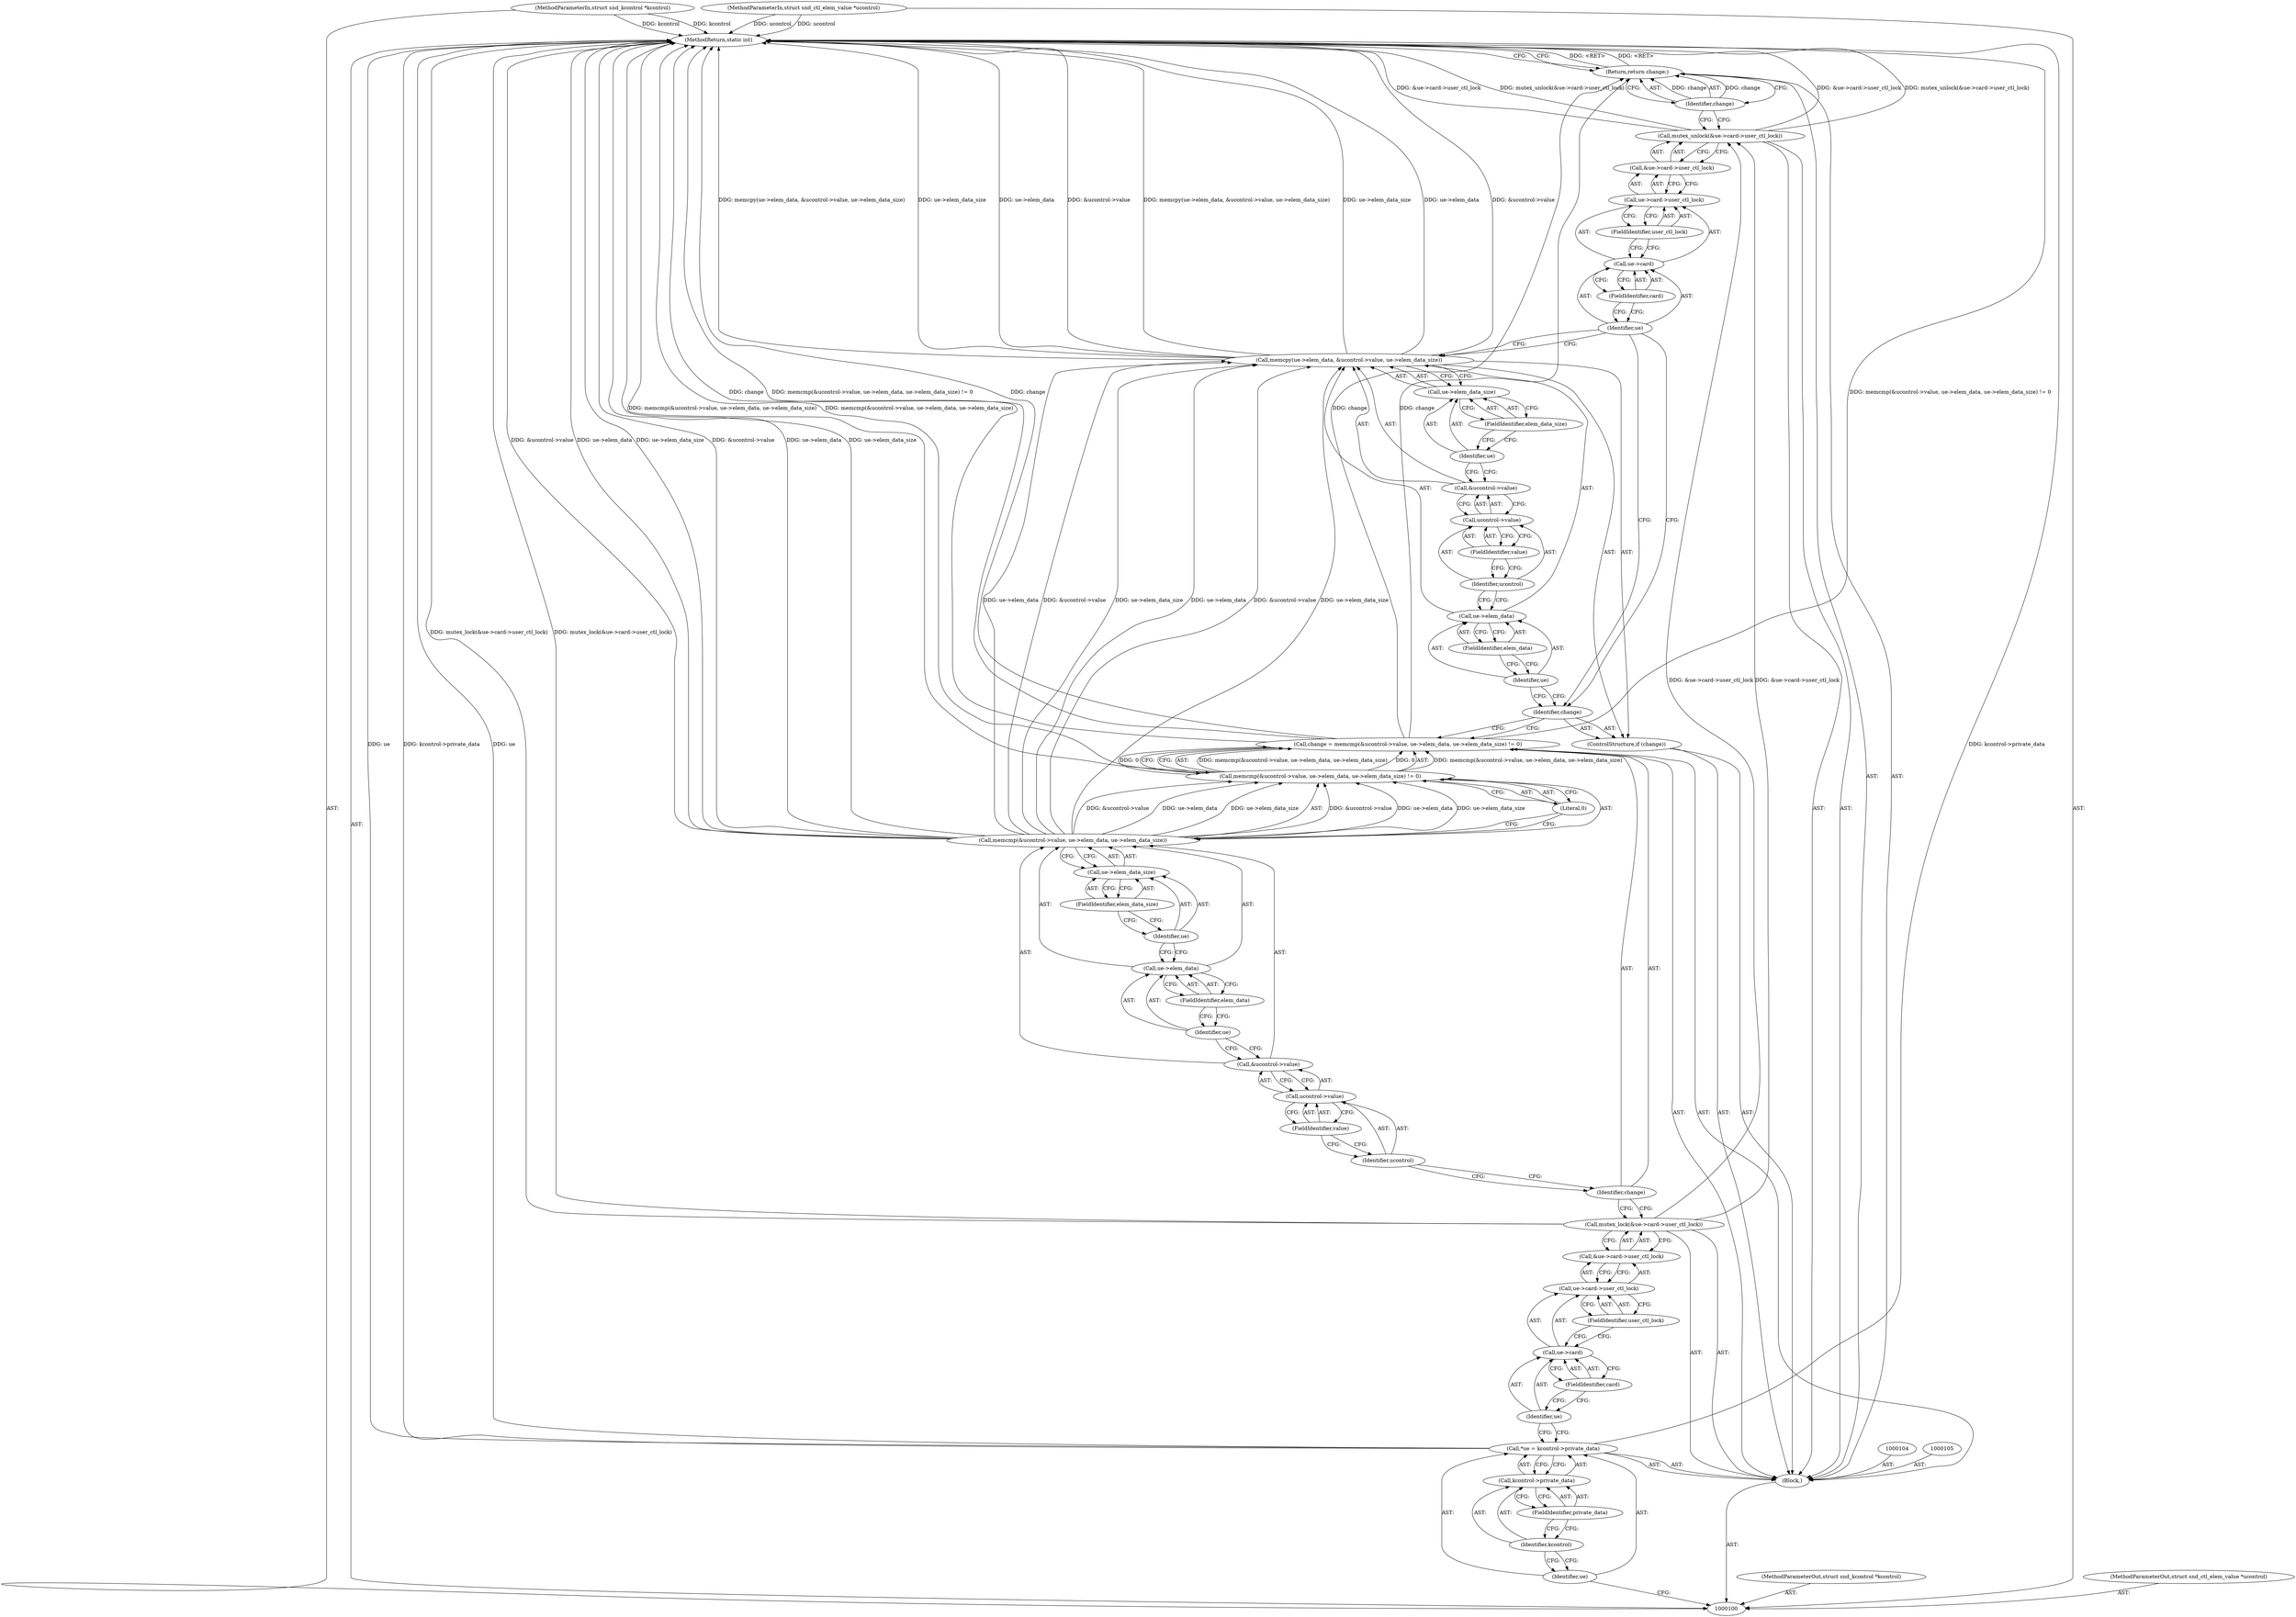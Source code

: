 digraph "0_linux_07f4d9d74a04aa7c72c5dae0ef97565f28f17b92_1" {
"1000155" [label="(MethodReturn,static int)"];
"1000101" [label="(MethodParameterIn,struct snd_kcontrol *kcontrol)"];
"1000202" [label="(MethodParameterOut,struct snd_kcontrol *kcontrol)"];
"1000136" [label="(Call,ue->elem_data)"];
"1000137" [label="(Identifier,ue)"];
"1000138" [label="(FieldIdentifier,elem_data)"];
"1000139" [label="(Call,&ucontrol->value)"];
"1000140" [label="(Call,ucontrol->value)"];
"1000141" [label="(Identifier,ucontrol)"];
"1000135" [label="(Call,memcpy(ue->elem_data, &ucontrol->value, ue->elem_data_size))"];
"1000142" [label="(FieldIdentifier,value)"];
"1000143" [label="(Call,ue->elem_data_size)"];
"1000144" [label="(Identifier,ue)"];
"1000145" [label="(FieldIdentifier,elem_data_size)"];
"1000146" [label="(Call,mutex_unlock(&ue->card->user_ctl_lock))"];
"1000147" [label="(Call,&ue->card->user_ctl_lock)"];
"1000148" [label="(Call,ue->card->user_ctl_lock)"];
"1000149" [label="(Call,ue->card)"];
"1000150" [label="(Identifier,ue)"];
"1000151" [label="(FieldIdentifier,card)"];
"1000152" [label="(FieldIdentifier,user_ctl_lock)"];
"1000153" [label="(Return,return change;)"];
"1000154" [label="(Identifier,change)"];
"1000102" [label="(MethodParameterIn,struct snd_ctl_elem_value *ucontrol)"];
"1000203" [label="(MethodParameterOut,struct snd_ctl_elem_value *ucontrol)"];
"1000103" [label="(Block,)"];
"1000106" [label="(Call,*ue = kcontrol->private_data)"];
"1000107" [label="(Identifier,ue)"];
"1000108" [label="(Call,kcontrol->private_data)"];
"1000109" [label="(Identifier,kcontrol)"];
"1000110" [label="(FieldIdentifier,private_data)"];
"1000111" [label="(Call,mutex_lock(&ue->card->user_ctl_lock))"];
"1000112" [label="(Call,&ue->card->user_ctl_lock)"];
"1000113" [label="(Call,ue->card->user_ctl_lock)"];
"1000114" [label="(Call,ue->card)"];
"1000115" [label="(Identifier,ue)"];
"1000116" [label="(FieldIdentifier,card)"];
"1000117" [label="(FieldIdentifier,user_ctl_lock)"];
"1000120" [label="(Call,memcmp(&ucontrol->value, ue->elem_data, ue->elem_data_size) != 0)"];
"1000121" [label="(Call,memcmp(&ucontrol->value, ue->elem_data, ue->elem_data_size))"];
"1000122" [label="(Call,&ucontrol->value)"];
"1000123" [label="(Call,ucontrol->value)"];
"1000124" [label="(Identifier,ucontrol)"];
"1000118" [label="(Call,change = memcmp(&ucontrol->value, ue->elem_data, ue->elem_data_size) != 0)"];
"1000119" [label="(Identifier,change)"];
"1000125" [label="(FieldIdentifier,value)"];
"1000126" [label="(Call,ue->elem_data)"];
"1000127" [label="(Identifier,ue)"];
"1000128" [label="(FieldIdentifier,elem_data)"];
"1000129" [label="(Call,ue->elem_data_size)"];
"1000130" [label="(Identifier,ue)"];
"1000131" [label="(FieldIdentifier,elem_data_size)"];
"1000132" [label="(Literal,0)"];
"1000133" [label="(ControlStructure,if (change))"];
"1000134" [label="(Identifier,change)"];
"1000155" -> "1000100"  [label="AST: "];
"1000155" -> "1000153"  [label="CFG: "];
"1000153" -> "1000155"  [label="DDG: <RET>"];
"1000121" -> "1000155"  [label="DDG: ue->elem_data"];
"1000121" -> "1000155"  [label="DDG: ue->elem_data_size"];
"1000121" -> "1000155"  [label="DDG: &ucontrol->value"];
"1000106" -> "1000155"  [label="DDG: kcontrol->private_data"];
"1000106" -> "1000155"  [label="DDG: ue"];
"1000135" -> "1000155"  [label="DDG: &ucontrol->value"];
"1000135" -> "1000155"  [label="DDG: memcpy(ue->elem_data, &ucontrol->value, ue->elem_data_size)"];
"1000135" -> "1000155"  [label="DDG: ue->elem_data_size"];
"1000135" -> "1000155"  [label="DDG: ue->elem_data"];
"1000120" -> "1000155"  [label="DDG: memcmp(&ucontrol->value, ue->elem_data, ue->elem_data_size)"];
"1000102" -> "1000155"  [label="DDG: ucontrol"];
"1000118" -> "1000155"  [label="DDG: change"];
"1000118" -> "1000155"  [label="DDG: memcmp(&ucontrol->value, ue->elem_data, ue->elem_data_size) != 0"];
"1000146" -> "1000155"  [label="DDG: mutex_unlock(&ue->card->user_ctl_lock)"];
"1000146" -> "1000155"  [label="DDG: &ue->card->user_ctl_lock"];
"1000101" -> "1000155"  [label="DDG: kcontrol"];
"1000111" -> "1000155"  [label="DDG: mutex_lock(&ue->card->user_ctl_lock)"];
"1000101" -> "1000100"  [label="AST: "];
"1000101" -> "1000155"  [label="DDG: kcontrol"];
"1000202" -> "1000100"  [label="AST: "];
"1000136" -> "1000135"  [label="AST: "];
"1000136" -> "1000138"  [label="CFG: "];
"1000137" -> "1000136"  [label="AST: "];
"1000138" -> "1000136"  [label="AST: "];
"1000141" -> "1000136"  [label="CFG: "];
"1000137" -> "1000136"  [label="AST: "];
"1000137" -> "1000134"  [label="CFG: "];
"1000138" -> "1000137"  [label="CFG: "];
"1000138" -> "1000136"  [label="AST: "];
"1000138" -> "1000137"  [label="CFG: "];
"1000136" -> "1000138"  [label="CFG: "];
"1000139" -> "1000135"  [label="AST: "];
"1000139" -> "1000140"  [label="CFG: "];
"1000140" -> "1000139"  [label="AST: "];
"1000144" -> "1000139"  [label="CFG: "];
"1000140" -> "1000139"  [label="AST: "];
"1000140" -> "1000142"  [label="CFG: "];
"1000141" -> "1000140"  [label="AST: "];
"1000142" -> "1000140"  [label="AST: "];
"1000139" -> "1000140"  [label="CFG: "];
"1000141" -> "1000140"  [label="AST: "];
"1000141" -> "1000136"  [label="CFG: "];
"1000142" -> "1000141"  [label="CFG: "];
"1000135" -> "1000133"  [label="AST: "];
"1000135" -> "1000143"  [label="CFG: "];
"1000136" -> "1000135"  [label="AST: "];
"1000139" -> "1000135"  [label="AST: "];
"1000143" -> "1000135"  [label="AST: "];
"1000150" -> "1000135"  [label="CFG: "];
"1000135" -> "1000155"  [label="DDG: &ucontrol->value"];
"1000135" -> "1000155"  [label="DDG: memcpy(ue->elem_data, &ucontrol->value, ue->elem_data_size)"];
"1000135" -> "1000155"  [label="DDG: ue->elem_data_size"];
"1000135" -> "1000155"  [label="DDG: ue->elem_data"];
"1000121" -> "1000135"  [label="DDG: ue->elem_data"];
"1000121" -> "1000135"  [label="DDG: &ucontrol->value"];
"1000121" -> "1000135"  [label="DDG: ue->elem_data_size"];
"1000142" -> "1000140"  [label="AST: "];
"1000142" -> "1000141"  [label="CFG: "];
"1000140" -> "1000142"  [label="CFG: "];
"1000143" -> "1000135"  [label="AST: "];
"1000143" -> "1000145"  [label="CFG: "];
"1000144" -> "1000143"  [label="AST: "];
"1000145" -> "1000143"  [label="AST: "];
"1000135" -> "1000143"  [label="CFG: "];
"1000144" -> "1000143"  [label="AST: "];
"1000144" -> "1000139"  [label="CFG: "];
"1000145" -> "1000144"  [label="CFG: "];
"1000145" -> "1000143"  [label="AST: "];
"1000145" -> "1000144"  [label="CFG: "];
"1000143" -> "1000145"  [label="CFG: "];
"1000146" -> "1000103"  [label="AST: "];
"1000146" -> "1000147"  [label="CFG: "];
"1000147" -> "1000146"  [label="AST: "];
"1000154" -> "1000146"  [label="CFG: "];
"1000146" -> "1000155"  [label="DDG: mutex_unlock(&ue->card->user_ctl_lock)"];
"1000146" -> "1000155"  [label="DDG: &ue->card->user_ctl_lock"];
"1000111" -> "1000146"  [label="DDG: &ue->card->user_ctl_lock"];
"1000147" -> "1000146"  [label="AST: "];
"1000147" -> "1000148"  [label="CFG: "];
"1000148" -> "1000147"  [label="AST: "];
"1000146" -> "1000147"  [label="CFG: "];
"1000148" -> "1000147"  [label="AST: "];
"1000148" -> "1000152"  [label="CFG: "];
"1000149" -> "1000148"  [label="AST: "];
"1000152" -> "1000148"  [label="AST: "];
"1000147" -> "1000148"  [label="CFG: "];
"1000149" -> "1000148"  [label="AST: "];
"1000149" -> "1000151"  [label="CFG: "];
"1000150" -> "1000149"  [label="AST: "];
"1000151" -> "1000149"  [label="AST: "];
"1000152" -> "1000149"  [label="CFG: "];
"1000150" -> "1000149"  [label="AST: "];
"1000150" -> "1000135"  [label="CFG: "];
"1000150" -> "1000134"  [label="CFG: "];
"1000151" -> "1000150"  [label="CFG: "];
"1000151" -> "1000149"  [label="AST: "];
"1000151" -> "1000150"  [label="CFG: "];
"1000149" -> "1000151"  [label="CFG: "];
"1000152" -> "1000148"  [label="AST: "];
"1000152" -> "1000149"  [label="CFG: "];
"1000148" -> "1000152"  [label="CFG: "];
"1000153" -> "1000103"  [label="AST: "];
"1000153" -> "1000154"  [label="CFG: "];
"1000154" -> "1000153"  [label="AST: "];
"1000155" -> "1000153"  [label="CFG: "];
"1000153" -> "1000155"  [label="DDG: <RET>"];
"1000154" -> "1000153"  [label="DDG: change"];
"1000118" -> "1000153"  [label="DDG: change"];
"1000154" -> "1000153"  [label="AST: "];
"1000154" -> "1000146"  [label="CFG: "];
"1000153" -> "1000154"  [label="CFG: "];
"1000154" -> "1000153"  [label="DDG: change"];
"1000102" -> "1000100"  [label="AST: "];
"1000102" -> "1000155"  [label="DDG: ucontrol"];
"1000203" -> "1000100"  [label="AST: "];
"1000103" -> "1000100"  [label="AST: "];
"1000104" -> "1000103"  [label="AST: "];
"1000105" -> "1000103"  [label="AST: "];
"1000106" -> "1000103"  [label="AST: "];
"1000111" -> "1000103"  [label="AST: "];
"1000118" -> "1000103"  [label="AST: "];
"1000133" -> "1000103"  [label="AST: "];
"1000146" -> "1000103"  [label="AST: "];
"1000153" -> "1000103"  [label="AST: "];
"1000106" -> "1000103"  [label="AST: "];
"1000106" -> "1000108"  [label="CFG: "];
"1000107" -> "1000106"  [label="AST: "];
"1000108" -> "1000106"  [label="AST: "];
"1000115" -> "1000106"  [label="CFG: "];
"1000106" -> "1000155"  [label="DDG: kcontrol->private_data"];
"1000106" -> "1000155"  [label="DDG: ue"];
"1000107" -> "1000106"  [label="AST: "];
"1000107" -> "1000100"  [label="CFG: "];
"1000109" -> "1000107"  [label="CFG: "];
"1000108" -> "1000106"  [label="AST: "];
"1000108" -> "1000110"  [label="CFG: "];
"1000109" -> "1000108"  [label="AST: "];
"1000110" -> "1000108"  [label="AST: "];
"1000106" -> "1000108"  [label="CFG: "];
"1000109" -> "1000108"  [label="AST: "];
"1000109" -> "1000107"  [label="CFG: "];
"1000110" -> "1000109"  [label="CFG: "];
"1000110" -> "1000108"  [label="AST: "];
"1000110" -> "1000109"  [label="CFG: "];
"1000108" -> "1000110"  [label="CFG: "];
"1000111" -> "1000103"  [label="AST: "];
"1000111" -> "1000112"  [label="CFG: "];
"1000112" -> "1000111"  [label="AST: "];
"1000119" -> "1000111"  [label="CFG: "];
"1000111" -> "1000155"  [label="DDG: mutex_lock(&ue->card->user_ctl_lock)"];
"1000111" -> "1000146"  [label="DDG: &ue->card->user_ctl_lock"];
"1000112" -> "1000111"  [label="AST: "];
"1000112" -> "1000113"  [label="CFG: "];
"1000113" -> "1000112"  [label="AST: "];
"1000111" -> "1000112"  [label="CFG: "];
"1000113" -> "1000112"  [label="AST: "];
"1000113" -> "1000117"  [label="CFG: "];
"1000114" -> "1000113"  [label="AST: "];
"1000117" -> "1000113"  [label="AST: "];
"1000112" -> "1000113"  [label="CFG: "];
"1000114" -> "1000113"  [label="AST: "];
"1000114" -> "1000116"  [label="CFG: "];
"1000115" -> "1000114"  [label="AST: "];
"1000116" -> "1000114"  [label="AST: "];
"1000117" -> "1000114"  [label="CFG: "];
"1000115" -> "1000114"  [label="AST: "];
"1000115" -> "1000106"  [label="CFG: "];
"1000116" -> "1000115"  [label="CFG: "];
"1000116" -> "1000114"  [label="AST: "];
"1000116" -> "1000115"  [label="CFG: "];
"1000114" -> "1000116"  [label="CFG: "];
"1000117" -> "1000113"  [label="AST: "];
"1000117" -> "1000114"  [label="CFG: "];
"1000113" -> "1000117"  [label="CFG: "];
"1000120" -> "1000118"  [label="AST: "];
"1000120" -> "1000132"  [label="CFG: "];
"1000121" -> "1000120"  [label="AST: "];
"1000132" -> "1000120"  [label="AST: "];
"1000118" -> "1000120"  [label="CFG: "];
"1000120" -> "1000155"  [label="DDG: memcmp(&ucontrol->value, ue->elem_data, ue->elem_data_size)"];
"1000120" -> "1000118"  [label="DDG: memcmp(&ucontrol->value, ue->elem_data, ue->elem_data_size)"];
"1000120" -> "1000118"  [label="DDG: 0"];
"1000121" -> "1000120"  [label="DDG: &ucontrol->value"];
"1000121" -> "1000120"  [label="DDG: ue->elem_data"];
"1000121" -> "1000120"  [label="DDG: ue->elem_data_size"];
"1000121" -> "1000120"  [label="AST: "];
"1000121" -> "1000129"  [label="CFG: "];
"1000122" -> "1000121"  [label="AST: "];
"1000126" -> "1000121"  [label="AST: "];
"1000129" -> "1000121"  [label="AST: "];
"1000132" -> "1000121"  [label="CFG: "];
"1000121" -> "1000155"  [label="DDG: ue->elem_data"];
"1000121" -> "1000155"  [label="DDG: ue->elem_data_size"];
"1000121" -> "1000155"  [label="DDG: &ucontrol->value"];
"1000121" -> "1000120"  [label="DDG: &ucontrol->value"];
"1000121" -> "1000120"  [label="DDG: ue->elem_data"];
"1000121" -> "1000120"  [label="DDG: ue->elem_data_size"];
"1000121" -> "1000135"  [label="DDG: ue->elem_data"];
"1000121" -> "1000135"  [label="DDG: &ucontrol->value"];
"1000121" -> "1000135"  [label="DDG: ue->elem_data_size"];
"1000122" -> "1000121"  [label="AST: "];
"1000122" -> "1000123"  [label="CFG: "];
"1000123" -> "1000122"  [label="AST: "];
"1000127" -> "1000122"  [label="CFG: "];
"1000123" -> "1000122"  [label="AST: "];
"1000123" -> "1000125"  [label="CFG: "];
"1000124" -> "1000123"  [label="AST: "];
"1000125" -> "1000123"  [label="AST: "];
"1000122" -> "1000123"  [label="CFG: "];
"1000124" -> "1000123"  [label="AST: "];
"1000124" -> "1000119"  [label="CFG: "];
"1000125" -> "1000124"  [label="CFG: "];
"1000118" -> "1000103"  [label="AST: "];
"1000118" -> "1000120"  [label="CFG: "];
"1000119" -> "1000118"  [label="AST: "];
"1000120" -> "1000118"  [label="AST: "];
"1000134" -> "1000118"  [label="CFG: "];
"1000118" -> "1000155"  [label="DDG: change"];
"1000118" -> "1000155"  [label="DDG: memcmp(&ucontrol->value, ue->elem_data, ue->elem_data_size) != 0"];
"1000120" -> "1000118"  [label="DDG: memcmp(&ucontrol->value, ue->elem_data, ue->elem_data_size)"];
"1000120" -> "1000118"  [label="DDG: 0"];
"1000118" -> "1000153"  [label="DDG: change"];
"1000119" -> "1000118"  [label="AST: "];
"1000119" -> "1000111"  [label="CFG: "];
"1000124" -> "1000119"  [label="CFG: "];
"1000125" -> "1000123"  [label="AST: "];
"1000125" -> "1000124"  [label="CFG: "];
"1000123" -> "1000125"  [label="CFG: "];
"1000126" -> "1000121"  [label="AST: "];
"1000126" -> "1000128"  [label="CFG: "];
"1000127" -> "1000126"  [label="AST: "];
"1000128" -> "1000126"  [label="AST: "];
"1000130" -> "1000126"  [label="CFG: "];
"1000127" -> "1000126"  [label="AST: "];
"1000127" -> "1000122"  [label="CFG: "];
"1000128" -> "1000127"  [label="CFG: "];
"1000128" -> "1000126"  [label="AST: "];
"1000128" -> "1000127"  [label="CFG: "];
"1000126" -> "1000128"  [label="CFG: "];
"1000129" -> "1000121"  [label="AST: "];
"1000129" -> "1000131"  [label="CFG: "];
"1000130" -> "1000129"  [label="AST: "];
"1000131" -> "1000129"  [label="AST: "];
"1000121" -> "1000129"  [label="CFG: "];
"1000130" -> "1000129"  [label="AST: "];
"1000130" -> "1000126"  [label="CFG: "];
"1000131" -> "1000130"  [label="CFG: "];
"1000131" -> "1000129"  [label="AST: "];
"1000131" -> "1000130"  [label="CFG: "];
"1000129" -> "1000131"  [label="CFG: "];
"1000132" -> "1000120"  [label="AST: "];
"1000132" -> "1000121"  [label="CFG: "];
"1000120" -> "1000132"  [label="CFG: "];
"1000133" -> "1000103"  [label="AST: "];
"1000134" -> "1000133"  [label="AST: "];
"1000135" -> "1000133"  [label="AST: "];
"1000134" -> "1000133"  [label="AST: "];
"1000134" -> "1000118"  [label="CFG: "];
"1000137" -> "1000134"  [label="CFG: "];
"1000150" -> "1000134"  [label="CFG: "];
}
